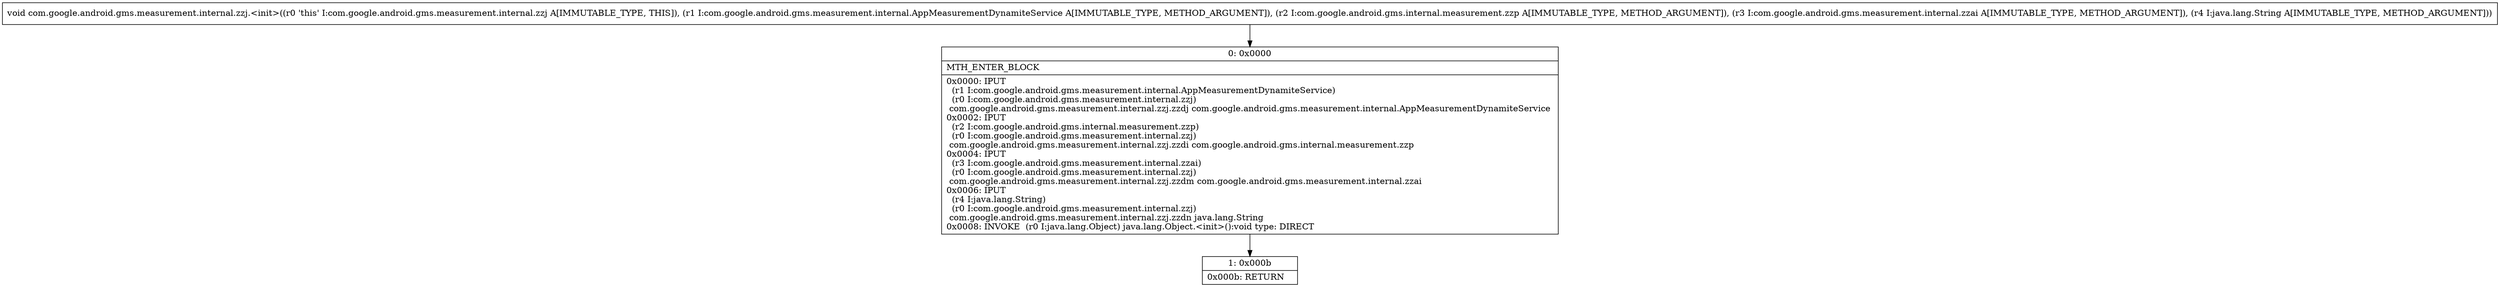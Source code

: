 digraph "CFG forcom.google.android.gms.measurement.internal.zzj.\<init\>(Lcom\/google\/android\/gms\/measurement\/internal\/AppMeasurementDynamiteService;Lcom\/google\/android\/gms\/internal\/measurement\/zzp;Lcom\/google\/android\/gms\/measurement\/internal\/zzai;Ljava\/lang\/String;)V" {
Node_0 [shape=record,label="{0\:\ 0x0000|MTH_ENTER_BLOCK\l|0x0000: IPUT  \l  (r1 I:com.google.android.gms.measurement.internal.AppMeasurementDynamiteService)\l  (r0 I:com.google.android.gms.measurement.internal.zzj)\l com.google.android.gms.measurement.internal.zzj.zzdj com.google.android.gms.measurement.internal.AppMeasurementDynamiteService \l0x0002: IPUT  \l  (r2 I:com.google.android.gms.internal.measurement.zzp)\l  (r0 I:com.google.android.gms.measurement.internal.zzj)\l com.google.android.gms.measurement.internal.zzj.zzdi com.google.android.gms.internal.measurement.zzp \l0x0004: IPUT  \l  (r3 I:com.google.android.gms.measurement.internal.zzai)\l  (r0 I:com.google.android.gms.measurement.internal.zzj)\l com.google.android.gms.measurement.internal.zzj.zzdm com.google.android.gms.measurement.internal.zzai \l0x0006: IPUT  \l  (r4 I:java.lang.String)\l  (r0 I:com.google.android.gms.measurement.internal.zzj)\l com.google.android.gms.measurement.internal.zzj.zzdn java.lang.String \l0x0008: INVOKE  (r0 I:java.lang.Object) java.lang.Object.\<init\>():void type: DIRECT \l}"];
Node_1 [shape=record,label="{1\:\ 0x000b|0x000b: RETURN   \l}"];
MethodNode[shape=record,label="{void com.google.android.gms.measurement.internal.zzj.\<init\>((r0 'this' I:com.google.android.gms.measurement.internal.zzj A[IMMUTABLE_TYPE, THIS]), (r1 I:com.google.android.gms.measurement.internal.AppMeasurementDynamiteService A[IMMUTABLE_TYPE, METHOD_ARGUMENT]), (r2 I:com.google.android.gms.internal.measurement.zzp A[IMMUTABLE_TYPE, METHOD_ARGUMENT]), (r3 I:com.google.android.gms.measurement.internal.zzai A[IMMUTABLE_TYPE, METHOD_ARGUMENT]), (r4 I:java.lang.String A[IMMUTABLE_TYPE, METHOD_ARGUMENT])) }"];
MethodNode -> Node_0;
Node_0 -> Node_1;
}

